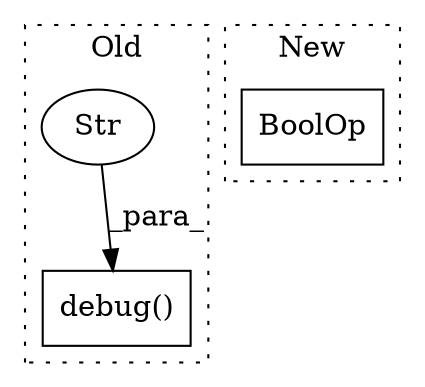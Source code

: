 digraph G {
subgraph cluster0 {
1 [label="debug()" a="75" s="3881,3954" l="13,1" shape="box"];
3 [label="Str" a="66" s="3894" l="60" shape="ellipse"];
label = "Old";
style="dotted";
}
subgraph cluster1 {
2 [label="BoolOp" a="72" s="3303" l="320" shape="box"];
label = "New";
style="dotted";
}
3 -> 1 [label="_para_"];
}